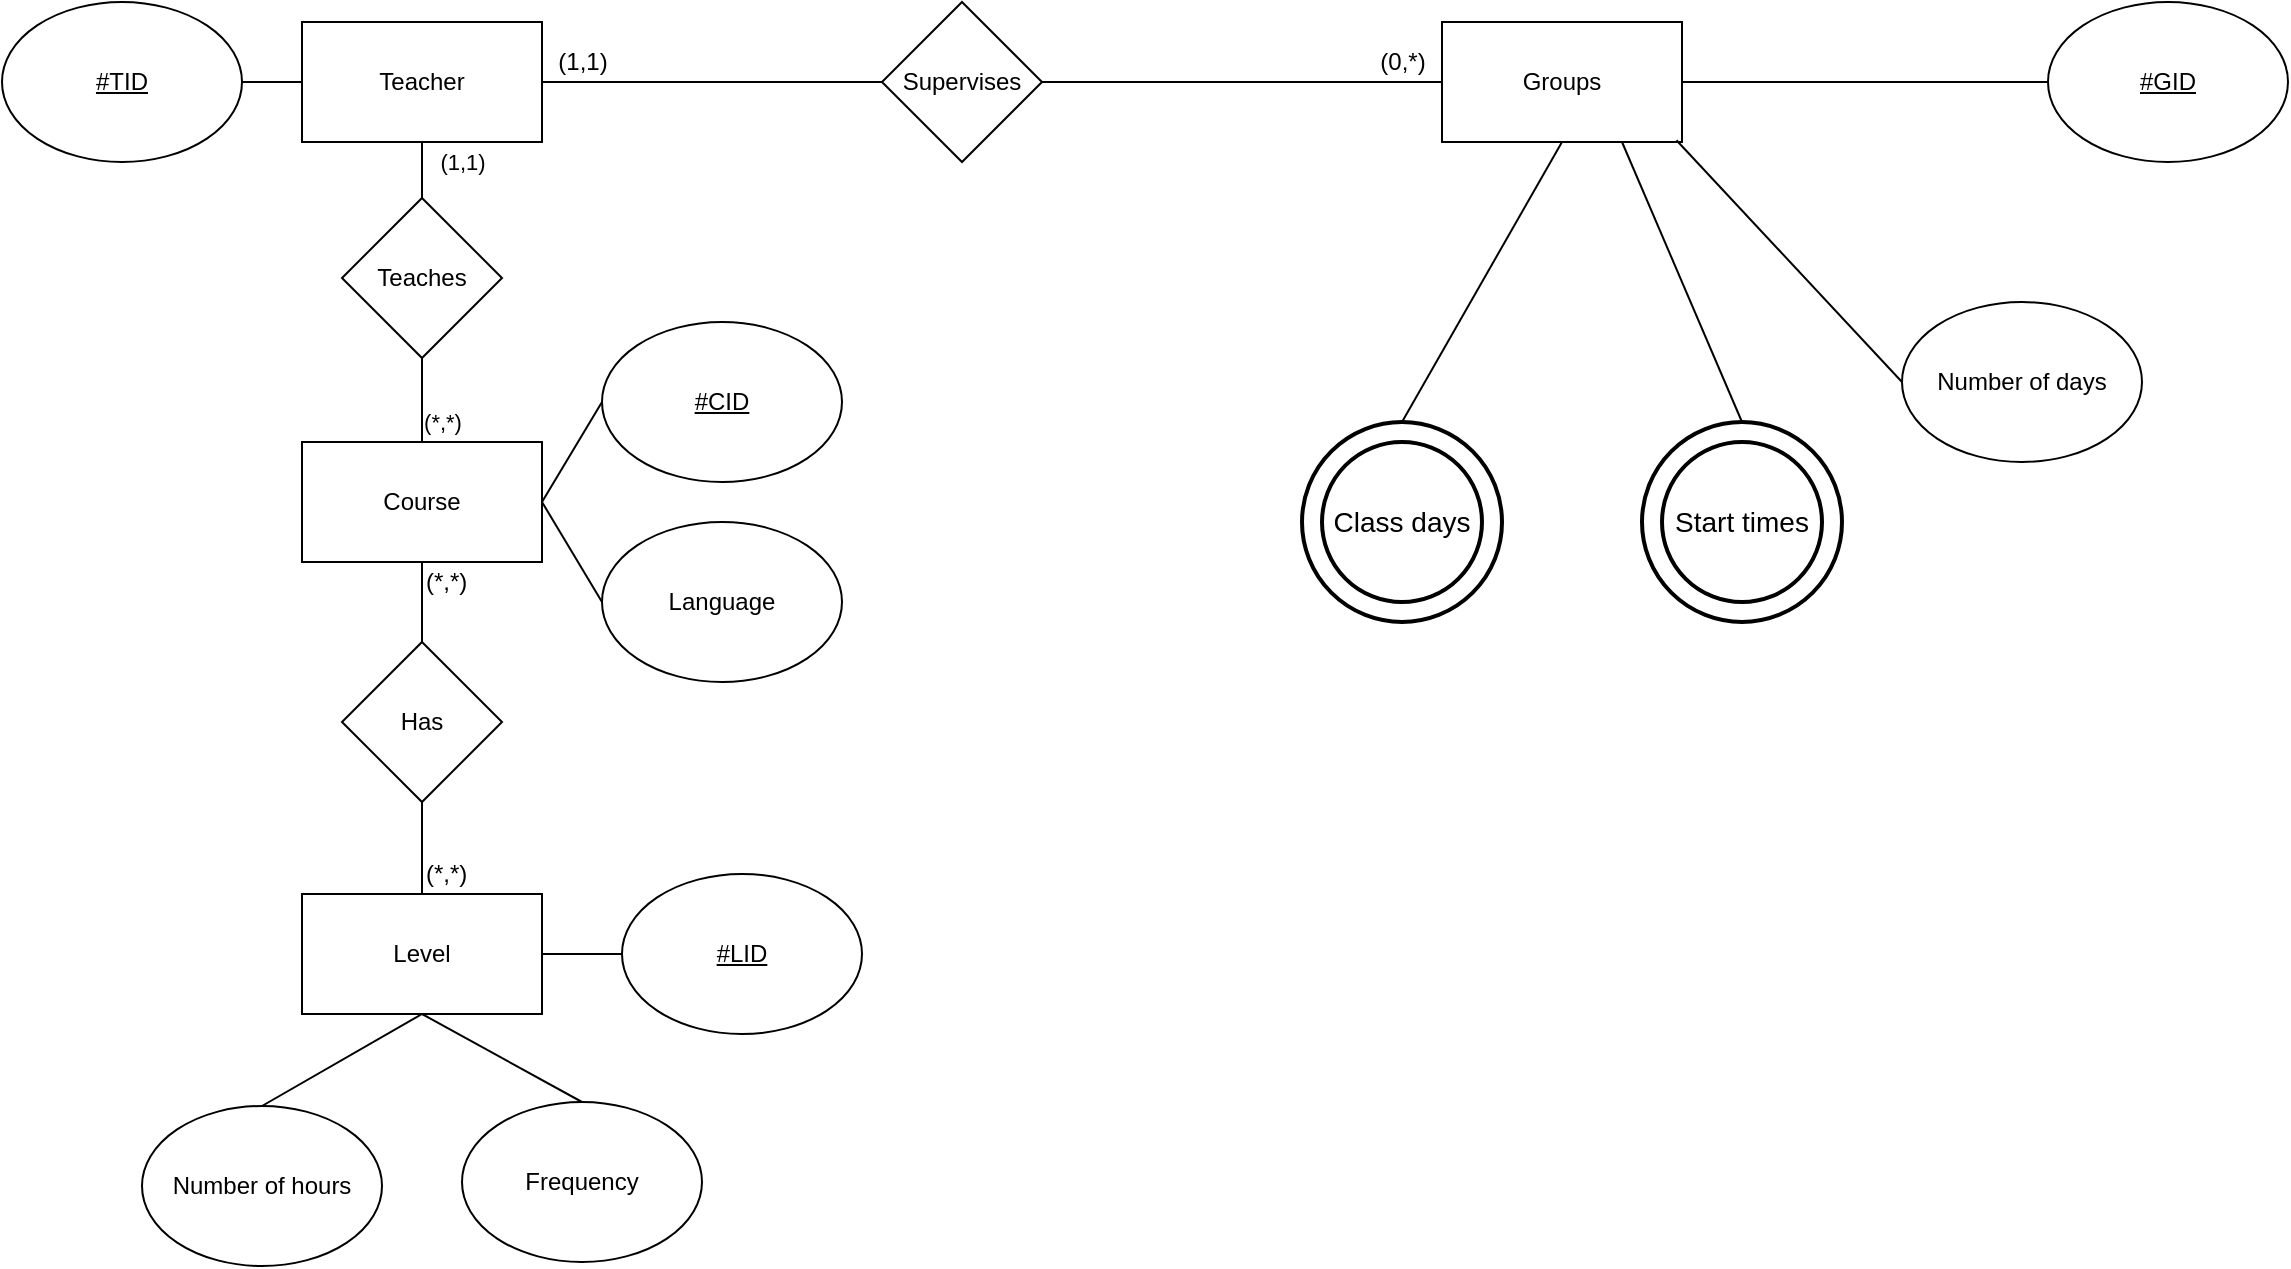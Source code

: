 <mxfile version="10.4.9" type="github"><diagram id="ALXC_ppr7tpdcpcrVswB" name="Page-1"><mxGraphModel dx="840" dy="413" grid="1" gridSize="10" guides="1" tooltips="1" connect="1" arrows="1" fold="1" page="1" pageScale="1" pageWidth="600" pageHeight="700" math="0" shadow="0"><root><mxCell id="0"/><mxCell id="1" parent="0"/><mxCell id="nKNjSr-_bEu66akf5Znx-4" value="Course&lt;br&gt;" style="rounded=0;whiteSpace=wrap;html=1;" parent="1" vertex="1"><mxGeometry x="160" y="230" width="120" height="60" as="geometry"/></mxCell><mxCell id="nKNjSr-_bEu66akf5Znx-38" style="edgeStyle=none;rounded=0;orthogonalLoop=1;jettySize=auto;html=1;exitX=0;exitY=0.5;exitDx=0;exitDy=0;endArrow=none;endFill=0;entryX=1;entryY=0.5;entryDx=0;entryDy=0;" parent="1" source="nKNjSr-_bEu66akf5Znx-5" target="nKNjSr-_bEu66akf5Znx-4" edge="1"><mxGeometry relative="1" as="geometry"><mxPoint x="430" y="390" as="targetPoint"/></mxGeometry></mxCell><mxCell id="nKNjSr-_bEu66akf5Znx-5" value="&lt;u&gt;#CID&lt;/u&gt;&lt;br&gt;" style="ellipse;whiteSpace=wrap;html=1;" parent="1" vertex="1"><mxGeometry x="310" y="170" width="120" height="80" as="geometry"/></mxCell><mxCell id="nKNjSr-_bEu66akf5Znx-39" style="edgeStyle=none;rounded=0;orthogonalLoop=1;jettySize=auto;html=1;exitX=0;exitY=0.5;exitDx=0;exitDy=0;endArrow=none;endFill=0;entryX=1;entryY=0.5;entryDx=0;entryDy=0;" parent="1" source="nKNjSr-_bEu66akf5Znx-6" target="nKNjSr-_bEu66akf5Znx-4" edge="1"><mxGeometry relative="1" as="geometry"><mxPoint x="210" y="484.529" as="targetPoint"/></mxGeometry></mxCell><mxCell id="nKNjSr-_bEu66akf5Znx-6" value="Language" style="ellipse;whiteSpace=wrap;html=1;" parent="1" vertex="1"><mxGeometry x="310" y="270" width="120" height="80" as="geometry"/></mxCell><mxCell id="bL32lwVDyr9xWax11CJn-1" value="Teacher&lt;br&gt;" style="rounded=0;whiteSpace=wrap;html=1;" parent="1" vertex="1"><mxGeometry x="160" y="20" width="120" height="60" as="geometry"/></mxCell><mxCell id="bL32lwVDyr9xWax11CJn-2" style="edgeStyle=none;rounded=0;orthogonalLoop=1;jettySize=auto;html=1;exitX=1;exitY=0.5;exitDx=0;exitDy=0;entryX=0;entryY=0.5;entryDx=0;entryDy=0;endArrow=none;endFill=0;" parent="1" source="bL32lwVDyr9xWax11CJn-3" target="bL32lwVDyr9xWax11CJn-1" edge="1"><mxGeometry relative="1" as="geometry"/></mxCell><mxCell id="bL32lwVDyr9xWax11CJn-3" value="&lt;u&gt;#TID&lt;/u&gt;&lt;br&gt;" style="ellipse;whiteSpace=wrap;html=1;" parent="1" vertex="1"><mxGeometry x="10" y="10" width="120" height="80" as="geometry"/></mxCell><mxCell id="bL32lwVDyr9xWax11CJn-15" style="edgeStyle=none;rounded=0;orthogonalLoop=1;jettySize=auto;html=1;entryX=1;entryY=0.5;entryDx=0;entryDy=0;endArrow=none;endFill=0;exitX=0;exitY=0.5;exitDx=0;exitDy=0;" parent="1" source="bL32lwVDyr9xWax11CJn-49" target="bL32lwVDyr9xWax11CJn-1" edge="1"><mxGeometry relative="1" as="geometry"><mxPoint x="600" y="170" as="sourcePoint"/><mxPoint x="430" y="165" as="targetPoint"/></mxGeometry></mxCell><mxCell id="7arNouDgVMOQo_q3rAtw-7" value="(1,1)" style="text;html=1;resizable=0;points=[];align=center;verticalAlign=middle;labelBackgroundColor=#ffffff;" parent="bL32lwVDyr9xWax11CJn-15" vertex="1" connectable="0"><mxGeometry x="0.859" y="-1" relative="1" as="geometry"><mxPoint x="8" y="-9" as="offset"/></mxGeometry></mxCell><mxCell id="bL32lwVDyr9xWax11CJn-18" value="Teaches" style="rhombus;whiteSpace=wrap;html=1;" parent="1" vertex="1"><mxGeometry x="180" y="108" width="80" height="80" as="geometry"/></mxCell><mxCell id="bL32lwVDyr9xWax11CJn-19" value="(1,1)" style="edgeStyle=none;rounded=0;orthogonalLoop=1;jettySize=auto;html=1;exitX=0.5;exitY=0;exitDx=0;exitDy=0;entryX=0.5;entryY=1;entryDx=0;entryDy=0;endArrow=none;endFill=0;" parent="1" source="bL32lwVDyr9xWax11CJn-18" target="bL32lwVDyr9xWax11CJn-1" edge="1"><mxGeometry x="0.306" y="-20" relative="1" as="geometry"><mxPoint x="530" y="200" as="sourcePoint"/><mxPoint x="420" y="185" as="targetPoint"/><mxPoint as="offset"/></mxGeometry></mxCell><mxCell id="bL32lwVDyr9xWax11CJn-21" value="(*,*)" style="edgeStyle=none;rounded=0;orthogonalLoop=1;jettySize=auto;html=1;exitX=0.5;exitY=0;exitDx=0;exitDy=0;entryX=0.5;entryY=1;entryDx=0;entryDy=0;endArrow=none;endFill=0;" parent="1" source="nKNjSr-_bEu66akf5Znx-4" target="bL32lwVDyr9xWax11CJn-18" edge="1"><mxGeometry x="-0.523" y="-10" relative="1" as="geometry"><mxPoint x="440" y="170" as="sourcePoint"/><mxPoint x="440" y="120" as="targetPoint"/><mxPoint as="offset"/></mxGeometry></mxCell><mxCell id="bL32lwVDyr9xWax11CJn-39" value="" style="endArrow=none;html=1;entryX=0.5;entryY=1;entryDx=0;entryDy=0;exitX=0.5;exitY=0;exitDx=0;exitDy=0;" parent="1" source="bL32lwVDyr9xWax11CJn-40" target="nKNjSr-_bEu66akf5Znx-4" edge="1"><mxGeometry width="50" height="50" relative="1" as="geometry"><mxPoint x="110" y="490" as="sourcePoint"/><mxPoint x="140" y="370" as="targetPoint"/></mxGeometry></mxCell><mxCell id="bL32lwVDyr9xWax11CJn-40" value="Has" style="rhombus;whiteSpace=wrap;html=1;" parent="1" vertex="1"><mxGeometry x="180" y="330" width="80" height="80" as="geometry"/></mxCell><mxCell id="bL32lwVDyr9xWax11CJn-41" value="" style="endArrow=none;html=1;entryX=0.5;entryY=1;entryDx=0;entryDy=0;exitX=0.5;exitY=0;exitDx=0;exitDy=0;" parent="1" source="bL32lwVDyr9xWax11CJn-42" target="bL32lwVDyr9xWax11CJn-40" edge="1"><mxGeometry width="50" height="50" relative="1" as="geometry"><mxPoint x="110" y="610" as="sourcePoint"/><mxPoint x="100" y="590" as="targetPoint"/></mxGeometry></mxCell><mxCell id="bL32lwVDyr9xWax11CJn-42" value="Level&lt;br&gt;" style="rounded=0;whiteSpace=wrap;html=1;" parent="1" vertex="1"><mxGeometry x="160" y="456" width="120" height="60" as="geometry"/></mxCell><mxCell id="bL32lwVDyr9xWax11CJn-44" value="(*,*)" style="text;html=1;resizable=0;points=[];autosize=1;align=left;verticalAlign=top;spacingTop=-4;" parent="1" vertex="1"><mxGeometry x="220" y="290" width="40" height="20" as="geometry"/></mxCell><mxCell id="bL32lwVDyr9xWax11CJn-45" value="" style="endArrow=none;html=1;exitX=0.5;exitY=0;exitDx=0;exitDy=0;entryX=0.5;entryY=1;entryDx=0;entryDy=0;" parent="1" source="bL32lwVDyr9xWax11CJn-46" target="bL32lwVDyr9xWax11CJn-42" edge="1"><mxGeometry width="50" height="50" relative="1" as="geometry"><mxPoint x="40" y="800" as="sourcePoint"/><mxPoint x="100" y="710" as="targetPoint"/></mxGeometry></mxCell><mxCell id="bL32lwVDyr9xWax11CJn-46" value="Number of hours" style="ellipse;whiteSpace=wrap;html=1;" parent="1" vertex="1"><mxGeometry x="80" y="562" width="120" height="80" as="geometry"/></mxCell><mxCell id="bL32lwVDyr9xWax11CJn-47" value="Frequency" style="ellipse;whiteSpace=wrap;html=1;" parent="1" vertex="1"><mxGeometry x="240" y="560" width="120" height="80" as="geometry"/></mxCell><mxCell id="bL32lwVDyr9xWax11CJn-48" value="" style="endArrow=none;html=1;entryX=0.5;entryY=1;entryDx=0;entryDy=0;exitX=0.5;exitY=0;exitDx=0;exitDy=0;" parent="1" source="bL32lwVDyr9xWax11CJn-47" target="bL32lwVDyr9xWax11CJn-42" edge="1"><mxGeometry width="50" height="50" relative="1" as="geometry"><mxPoint x="140" y="780" as="sourcePoint"/><mxPoint x="190" y="730" as="targetPoint"/></mxGeometry></mxCell><mxCell id="bL32lwVDyr9xWax11CJn-49" value="Supervises" style="rhombus;whiteSpace=wrap;html=1;" parent="1" vertex="1"><mxGeometry x="450" y="10" width="80" height="80" as="geometry"/></mxCell><mxCell id="bL32lwVDyr9xWax11CJn-50" value="" style="endArrow=none;html=1;entryX=1;entryY=0.5;entryDx=0;entryDy=0;exitX=0;exitY=0.5;exitDx=0;exitDy=0;" parent="1" source="bL32lwVDyr9xWax11CJn-57" target="bL32lwVDyr9xWax11CJn-49" edge="1"><mxGeometry width="50" height="50" relative="1" as="geometry"><mxPoint x="560" y="260" as="sourcePoint"/><mxPoint x="540" y="160" as="targetPoint"/></mxGeometry></mxCell><mxCell id="7arNouDgVMOQo_q3rAtw-8" value="(0,*)" style="text;html=1;resizable=0;points=[];align=center;verticalAlign=middle;labelBackgroundColor=#ffffff;" parent="bL32lwVDyr9xWax11CJn-50" vertex="1" connectable="0"><mxGeometry x="-0.87" relative="1" as="geometry"><mxPoint x="-7" y="-10" as="offset"/></mxGeometry></mxCell><mxCell id="bL32lwVDyr9xWax11CJn-57" value="Groups" style="rounded=0;whiteSpace=wrap;html=1;" parent="1" vertex="1"><mxGeometry x="730" y="20" width="120" height="60" as="geometry"/></mxCell><mxCell id="bL32lwVDyr9xWax11CJn-64" value="Number of days" style="ellipse;whiteSpace=wrap;html=1;" parent="1" vertex="1"><mxGeometry x="960" y="160" width="120" height="80" as="geometry"/></mxCell><mxCell id="bL32lwVDyr9xWax11CJn-65" value="" style="endArrow=none;html=1;exitX=0.977;exitY=0.985;exitDx=0;exitDy=0;entryX=0;entryY=0.5;entryDx=0;entryDy=0;exitPerimeter=0;" parent="1" source="bL32lwVDyr9xWax11CJn-57" target="bL32lwVDyr9xWax11CJn-64" edge="1"><mxGeometry width="50" height="50" relative="1" as="geometry"><mxPoint x="1281" y="237" as="sourcePoint"/><mxPoint x="1331" y="187" as="targetPoint"/></mxGeometry></mxCell><mxCell id="7arNouDgVMOQo_q3rAtw-1" value="(*,*)" style="text;html=1;resizable=0;points=[];autosize=1;align=left;verticalAlign=top;spacingTop=-4;" parent="1" vertex="1"><mxGeometry x="220" y="436" width="40" height="20" as="geometry"/></mxCell><mxCell id="bL32lwVDyr9xWax11CJn-58" value="&lt;u&gt;#GID&lt;/u&gt;" style="ellipse;whiteSpace=wrap;html=1;" parent="1" vertex="1"><mxGeometry x="1033" y="10" width="120" height="80" as="geometry"/></mxCell><mxCell id="7arNouDgVMOQo_q3rAtw-4" value="" style="endArrow=none;html=1;exitX=1;exitY=0.5;exitDx=0;exitDy=0;" parent="1" source="bL32lwVDyr9xWax11CJn-57" target="bL32lwVDyr9xWax11CJn-58" edge="1"><mxGeometry width="50" height="50" relative="1" as="geometry"><mxPoint x="922.667" y="19.833" as="sourcePoint"/><mxPoint x="1329" y="95" as="targetPoint"/><Array as="points"/></mxGeometry></mxCell><mxCell id="7arNouDgVMOQo_q3rAtw-6" style="rounded=0;orthogonalLoop=1;jettySize=auto;html=1;exitX=0.5;exitY=0;exitDx=0;exitDy=0;entryX=0.75;entryY=1;entryDx=0;entryDy=0;endArrow=none;endFill=0;" parent="1" source="7arNouDgVMOQo_q3rAtw-12" target="bL32lwVDyr9xWax11CJn-57" edge="1"><mxGeometry relative="1" as="geometry"><mxPoint x="1024.517" y="230.138" as="sourcePoint"/></mxGeometry></mxCell><mxCell id="7arNouDgVMOQo_q3rAtw-10" style="edgeStyle=none;rounded=0;orthogonalLoop=1;jettySize=auto;html=1;exitX=0;exitY=0.5;exitDx=0;exitDy=0;entryX=1;entryY=0.5;entryDx=0;entryDy=0;endArrow=none;endFill=0;" parent="1" source="7arNouDgVMOQo_q3rAtw-9" target="bL32lwVDyr9xWax11CJn-42" edge="1"><mxGeometry relative="1" as="geometry"/></mxCell><mxCell id="7arNouDgVMOQo_q3rAtw-9" value="&lt;u&gt;#LID&lt;/u&gt;" style="ellipse;whiteSpace=wrap;html=1;" parent="1" vertex="1"><mxGeometry x="320" y="446" width="120" height="80" as="geometry"/></mxCell><mxCell id="7arNouDgVMOQo_q3rAtw-12" value="Start times" style="ellipse;shape=doubleEllipse;margin=10;strokeWidth=2;fontSize=14;whiteSpace=wrap;html=1;align=center;" parent="1" vertex="1"><mxGeometry x="830" y="220" width="100" height="100" as="geometry"/></mxCell><mxCell id="7arNouDgVMOQo_q3rAtw-14" style="edgeStyle=none;rounded=0;orthogonalLoop=1;jettySize=auto;html=1;exitX=0.5;exitY=0;exitDx=0;exitDy=0;entryX=0.5;entryY=1;entryDx=0;entryDy=0;endArrow=none;endFill=0;" parent="1" source="7arNouDgVMOQo_q3rAtw-13" target="bL32lwVDyr9xWax11CJn-57" edge="1"><mxGeometry relative="1" as="geometry"/></mxCell><mxCell id="7arNouDgVMOQo_q3rAtw-13" value="Class days" style="ellipse;shape=doubleEllipse;margin=10;strokeWidth=2;fontSize=14;whiteSpace=wrap;html=1;align=center;" parent="1" vertex="1"><mxGeometry x="660" y="220" width="100" height="100" as="geometry"/></mxCell></root></mxGraphModel></diagram></mxfile>